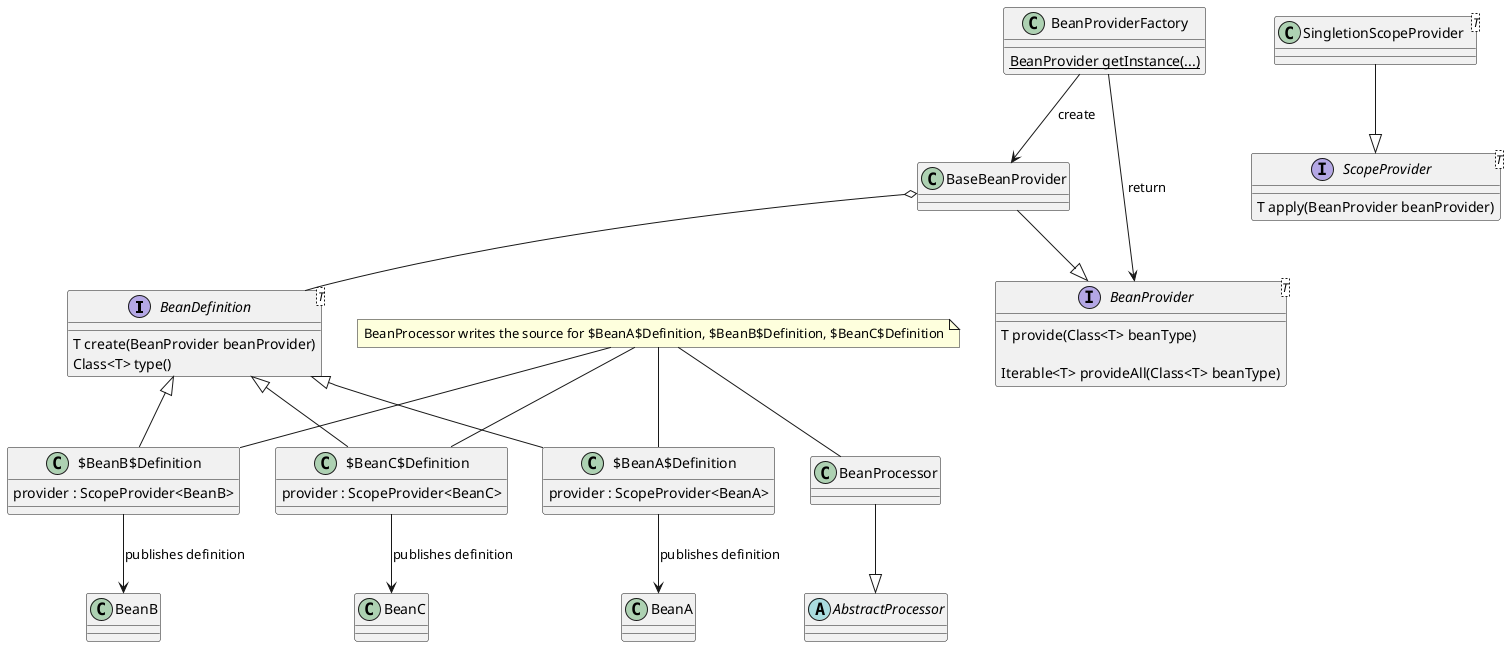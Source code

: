 @startuml
interface BeanDefinition<T> {
 T create(BeanProvider beanProvider)
 Class<T> type()
}

class BeanA
class BeanB
class BeanC

class $BeanA$Definition {
    provider : ScopeProvider<BeanA>
}
class $BeanB$Definition {
    provider : ScopeProvider<BeanB>
}
class $BeanC$Definition {
    provider : ScopeProvider<BeanC>
}

$BeanA$Definition --> BeanA : publishes definition
$BeanB$Definition --> BeanB : publishes definition
$BeanC$Definition --> BeanC : publishes definition

BeanDefinition <|-- $BeanA$Definition
BeanDefinition <|-- $BeanB$Definition
BeanDefinition <|-- $BeanC$Definition

interface BeanProvider<T> {
    T provide(Class<T> beanType)

    Iterable<T> provideAll(Class<T> beanType)
}

interface ScopeProvider<T> {
    T apply(BeanProvider beanProvider)
}

class SingletionScopeProvider<T>

SingletionScopeProvider --|> ScopeProvider

class BeanProviderFactory {
    {static} BeanProvider getInstance(...)
}

BeanProviderFactory --> BaseBeanProvider : create
BeanProviderFactory --> BeanProvider : return
BaseBeanProvider o-- BeanDefinition
BaseBeanProvider --|> BeanProvider

class BeanProcessor
abstract class AbstractProcessor

BeanProcessor --|> AbstractProcessor

note "BeanProcessor writes the source for $BeanA$Definition, $BeanB$Definition, $BeanC$Definition" as N1
N1 -- BeanProcessor
N1 -- $BeanA$Definition
N1 -- $BeanB$Definition
N1 -- $BeanC$Definition
@enduml

